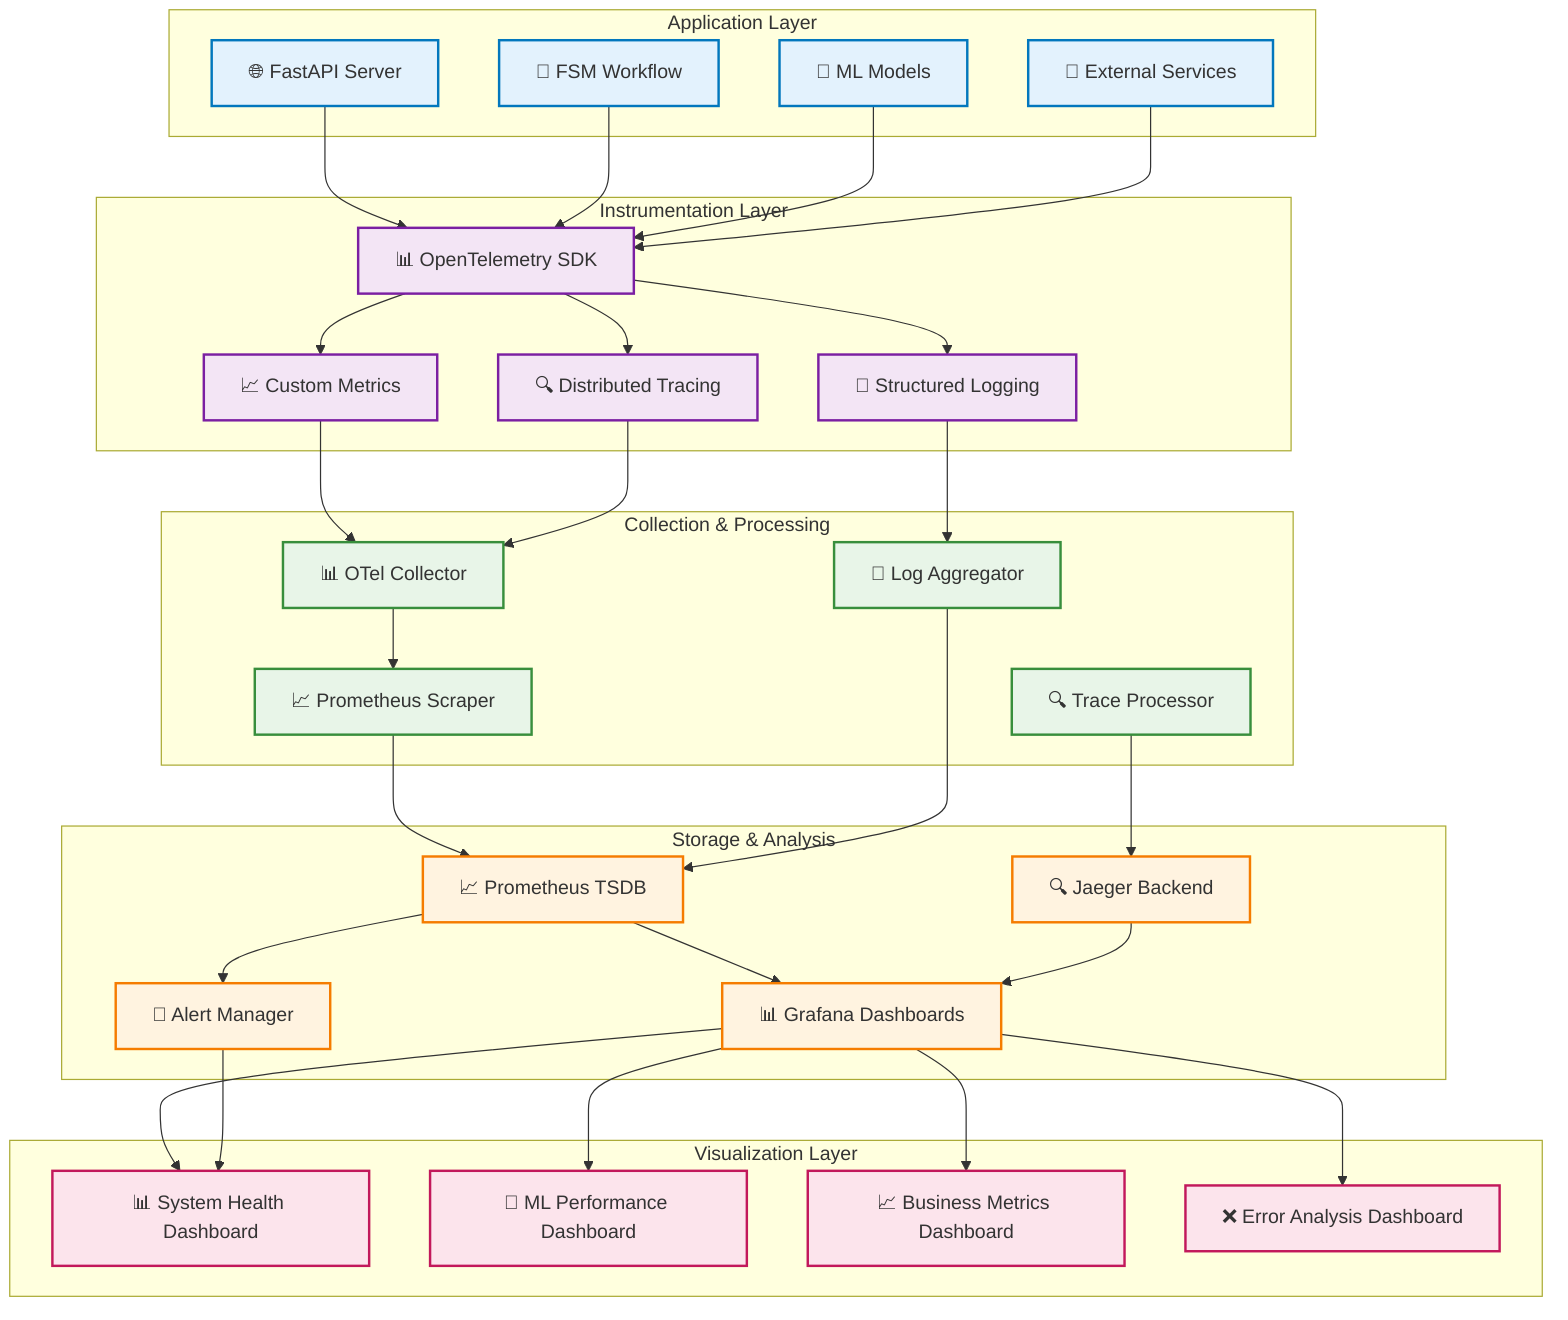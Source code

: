 graph TB
    subgraph "Application Layer"
        A[🌐 FastAPI Server]
        B[🔄 FSM Workflow]
        C[🧠 ML Models]
        D[🔌 External Services]
    end
    
    subgraph "Instrumentation Layer"
        E[📊 OpenTelemetry SDK]
        F[📈 Custom Metrics]
        G[🔍 Distributed Tracing]
        H[📝 Structured Logging]
    end
    
    subgraph "Collection & Processing"
        I[📊 OTel Collector]
        J[📈 Prometheus Scraper]
        K[📝 Log Aggregator]
        L[🔍 Trace Processor]
    end
    
    subgraph "Storage & Analysis"
        M[📈 Prometheus TSDB]
        N[🔍 Jaeger Backend]
        O[📊 Grafana Dashboards]
        P[🚨 Alert Manager]
    end
    
    subgraph "Visualization Layer"
        Q[📊 System Health Dashboard]
        R[🧠 ML Performance Dashboard]
        S[📈 Business Metrics Dashboard]
        T[❌ Error Analysis Dashboard]
    end
    
    A --> E
    B --> E
    C --> E
    D --> E
    
    E --> F
    E --> G
    E --> H
    
    F --> I
    G --> I
    H --> K
    
    I --> J
    J --> M
    K --> M
    L --> N
    
    M --> O
    N --> O
    O --> Q
    O --> R
    O --> S
    O --> T
    
    M --> P
    P --> Q
    
    classDef appLayer fill:#e3f2fd,stroke:#0277bd,stroke-width:2px
    classDef instrumentationLayer fill:#f3e5f5,stroke:#7b1fa2,stroke-width:2px
    classDef collectionLayer fill:#e8f5e8,stroke:#388e3c,stroke-width:2px
    classDef storageLayer fill:#fff3e0,stroke:#f57c00,stroke-width:2px
    classDef visualizationLayer fill:#fce4ec,stroke:#c2185b,stroke-width:2px
    
    class A,B,C,D appLayer
    class E,F,G,H instrumentationLayer
    class I,J,K,L collectionLayer
    class M,N,O,P storageLayer
    class Q,R,S,T visualizationLayer